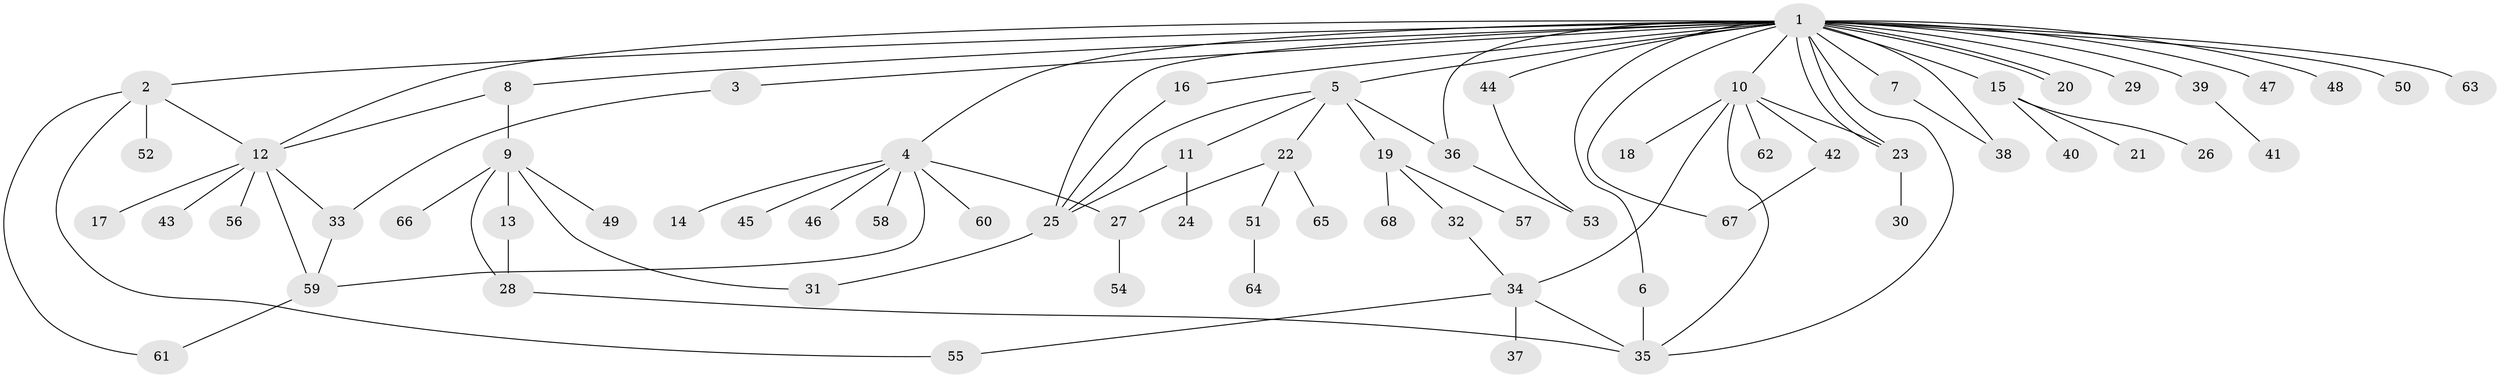 // Generated by graph-tools (version 1.1) at 2025/35/03/09/25 02:35:46]
// undirected, 68 vertices, 92 edges
graph export_dot {
graph [start="1"]
  node [color=gray90,style=filled];
  1;
  2;
  3;
  4;
  5;
  6;
  7;
  8;
  9;
  10;
  11;
  12;
  13;
  14;
  15;
  16;
  17;
  18;
  19;
  20;
  21;
  22;
  23;
  24;
  25;
  26;
  27;
  28;
  29;
  30;
  31;
  32;
  33;
  34;
  35;
  36;
  37;
  38;
  39;
  40;
  41;
  42;
  43;
  44;
  45;
  46;
  47;
  48;
  49;
  50;
  51;
  52;
  53;
  54;
  55;
  56;
  57;
  58;
  59;
  60;
  61;
  62;
  63;
  64;
  65;
  66;
  67;
  68;
  1 -- 2;
  1 -- 3;
  1 -- 4;
  1 -- 5;
  1 -- 6;
  1 -- 7;
  1 -- 8;
  1 -- 10;
  1 -- 12;
  1 -- 15;
  1 -- 16;
  1 -- 20;
  1 -- 20;
  1 -- 23;
  1 -- 23;
  1 -- 25;
  1 -- 29;
  1 -- 35;
  1 -- 36;
  1 -- 38;
  1 -- 39;
  1 -- 44;
  1 -- 47;
  1 -- 48;
  1 -- 50;
  1 -- 63;
  1 -- 67;
  2 -- 12;
  2 -- 52;
  2 -- 55;
  2 -- 61;
  3 -- 33;
  4 -- 14;
  4 -- 27;
  4 -- 45;
  4 -- 46;
  4 -- 58;
  4 -- 59;
  4 -- 60;
  5 -- 11;
  5 -- 19;
  5 -- 22;
  5 -- 25;
  5 -- 36;
  6 -- 35;
  7 -- 38;
  8 -- 9;
  8 -- 12;
  9 -- 13;
  9 -- 28;
  9 -- 31;
  9 -- 49;
  9 -- 66;
  10 -- 18;
  10 -- 23;
  10 -- 34;
  10 -- 35;
  10 -- 42;
  10 -- 62;
  11 -- 24;
  11 -- 25;
  12 -- 17;
  12 -- 33;
  12 -- 43;
  12 -- 56;
  12 -- 59;
  13 -- 28;
  15 -- 21;
  15 -- 26;
  15 -- 40;
  16 -- 25;
  19 -- 32;
  19 -- 57;
  19 -- 68;
  22 -- 27;
  22 -- 51;
  22 -- 65;
  23 -- 30;
  25 -- 31;
  27 -- 54;
  28 -- 35;
  32 -- 34;
  33 -- 59;
  34 -- 35;
  34 -- 37;
  34 -- 55;
  36 -- 53;
  39 -- 41;
  42 -- 67;
  44 -- 53;
  51 -- 64;
  59 -- 61;
}
